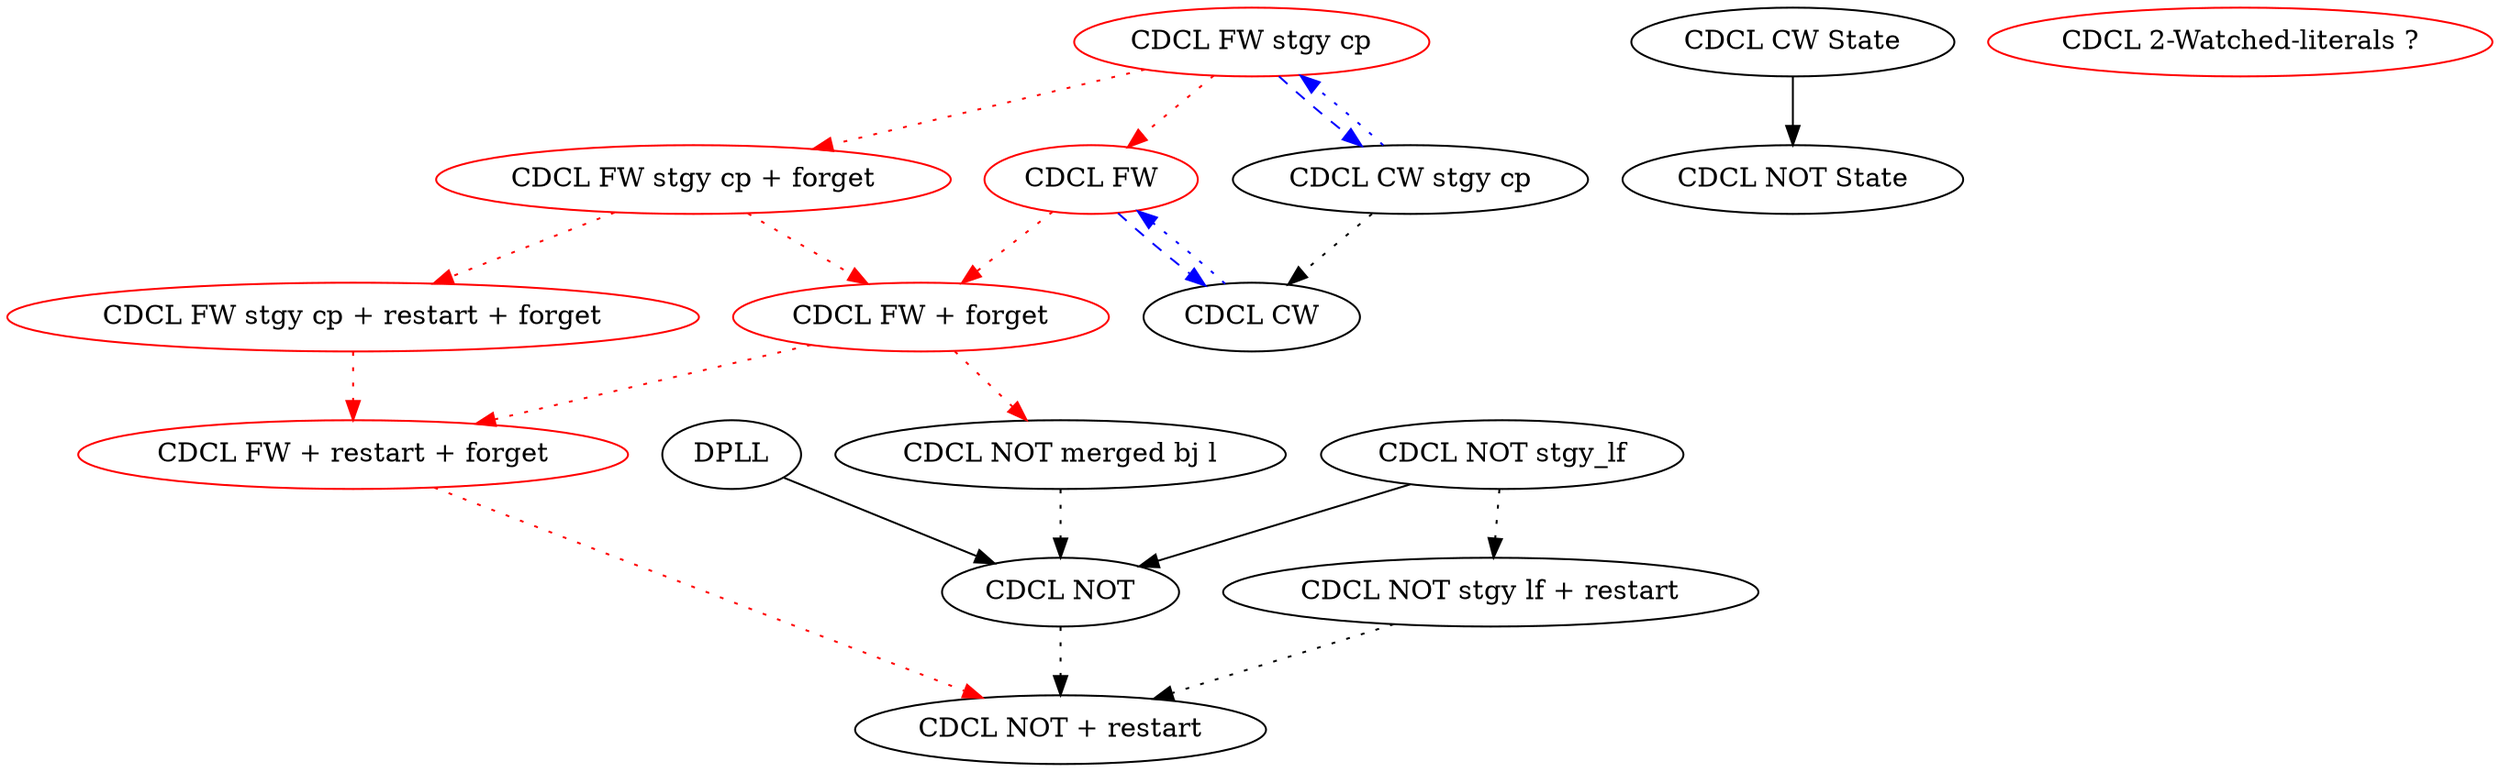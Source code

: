 //dot -o CDCL.pdf -Tpdf CDCL.dot
digraph CDCL {
	CDCL_NOT_restart [label = "CDCL NOT + restart"];
	CDCL_NOT [label = "CDCL NOT"];
	CDCL_NOT_stgy [label = "CDCL NOT stgy_lf"];
	CDCL_NOT_stgy_restart[label = "CDCL NOT stgy lf + restart"];
	CDCL_NOT_merged [label = "CDCL NOT merged bj l"];
	DPLL [label = "DPLL"];

	CDCL_NOT_stgy -> CDCL_NOT;
	CDCL_NOT -> CDCL_NOT_restart [style = dotted];
	CDCL_NOT_stgy -> CDCL_NOT_stgy_restart [style = dotted];
	CDCL_NOT_stgy_restart -> CDCL_NOT_restart [style = dotted];
	DPLL -> CDCL_NOT;

	CDCL_NOT_merged -> CDCL_NOT [style =dotted];


   	CDCL_FW [label="CDCL FW", color=red];
	CDCL_FW_stgy [label="CDCL FW stgy cp", color=red];
	CDCL_FW_forget [label="CDCL FW + forget", color=red];
	CDCL_FW_stgy_forget [label="CDCL FW stgy cp + forget", color=red];

	CDCL_FW_restart_forget [label = "CDCL FW + restart + forget", color=red];
	CDCL_FW_stgy_restart_forget [label = "CDCL FW stgy cp + restart + forget", color=red];

	CDCL_FW_stgy_forget -> CDCL_FW_stgy_restart_forget -> CDCL_FW_restart_forget [style
	= dotted, color=red];
	CDCL_FW_forget -> CDCL_NOT_merged [style = dotted, color=red];
	CDCL_FW_stgy_forget -> CDCL_FW_forget [style = dotted, color=red];
	CDCL_FW_forget -> CDCL_FW_restart_forget [style = dotted, color=red];
	CDCL_FW_restart_forget -> CDCL_NOT_restart [style = dotted, color =red];
        CDCL_FW_stgy -> CDCL_FW_stgy_forget [style=dotted, color=red];
	CDCL_FW -> CDCL_FW_forget [style=dotted, color=red];
	CDCL_FW_stgy ->  CDCL_FW[style=dotted, color=red];

	CDCL_CW [label = "CDCL CW"];
	CDCL_CW_stgy [label = "CDCL CW stgy cp"];
	CDCL_CW_stgy -> CDCL_CW[style=dotted];
	CDCL_CW -> CDCL_FW[color=blue, style=dotted];
	CDCL_FW -> CDCL_CW[color=blue, style=dashed];

	CDCL_CW_stgy -> CDCL_FW_stgy[color=blue, style=dotted];
	CDCL_FW_stgy -> CDCL_CW_stgy[color=blue, style=dashed];


	CDCL_NOT_state [label = "CDCL NOT State"];
	CDCL_CW_state [label = "CDCL CW State"];

	CDCL_CW_state -> CDCL_NOT_state;
	
	CDCL_WL [label = "CDCL 2-Watched-literals ?", color = red];

}